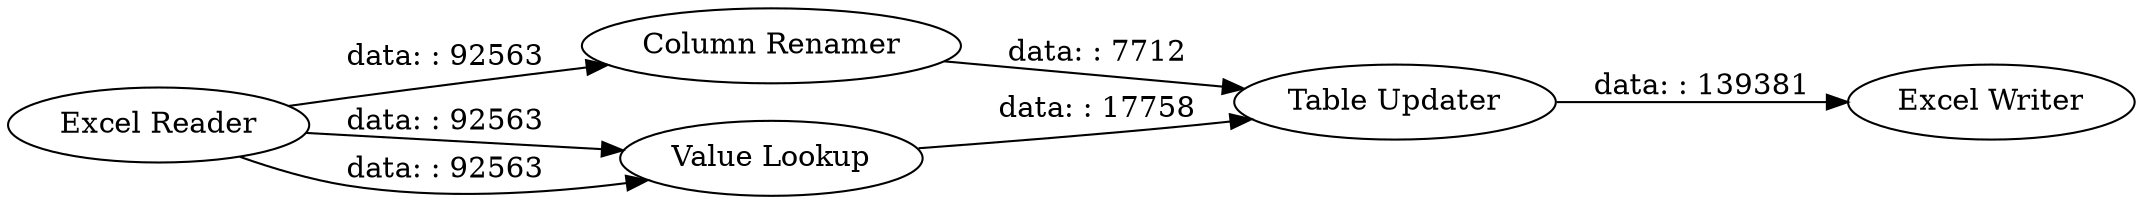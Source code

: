 digraph {
	"1865267405421540254_1" [label="Excel Reader"]
	"1865267405421540254_11" [label="Column Renamer"]
	"1865267405421540254_12" [label="Excel Writer"]
	"1865267405421540254_10" [label="Table Updater"]
	"1865267405421540254_4" [label="Value Lookup"]
	"1865267405421540254_1" -> "1865267405421540254_4" [label="data: : 92563"]
	"1865267405421540254_11" -> "1865267405421540254_10" [label="data: : 7712"]
	"1865267405421540254_10" -> "1865267405421540254_12" [label="data: : 139381"]
	"1865267405421540254_1" -> "1865267405421540254_11" [label="data: : 92563"]
	"1865267405421540254_4" -> "1865267405421540254_10" [label="data: : 17758"]
	"1865267405421540254_1" -> "1865267405421540254_4" [label="data: : 92563"]
	rankdir=LR
}
